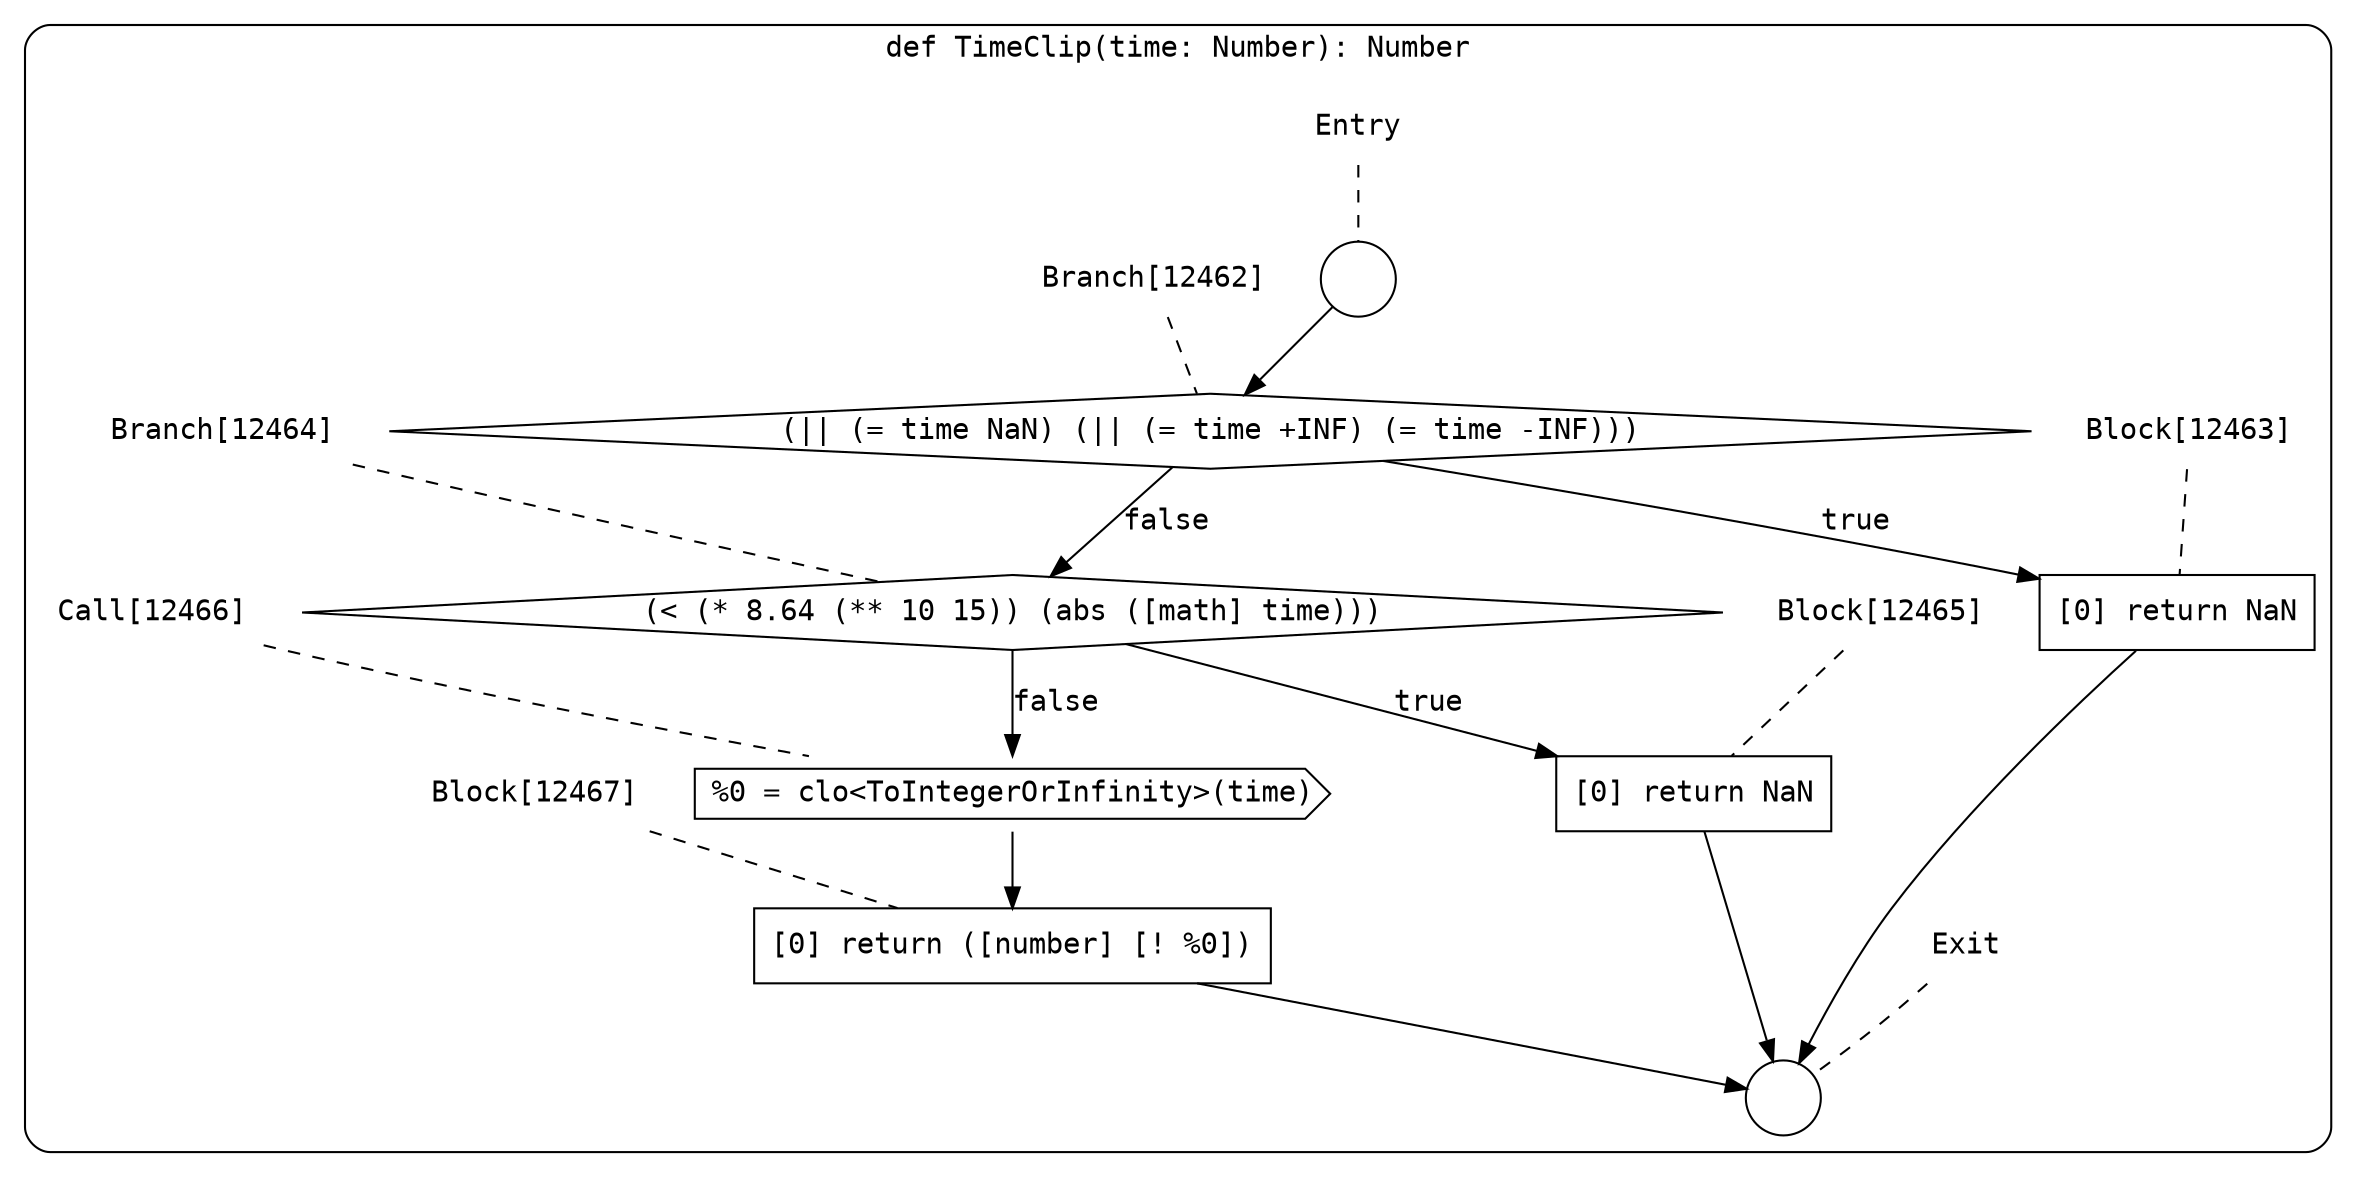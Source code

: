 digraph {
  graph [fontname = "Consolas"]
  node [fontname = "Consolas"]
  edge [fontname = "Consolas"]
  subgraph cluster2115 {
    label = "def TimeClip(time: Number): Number"
    style = rounded
    cluster2115_entry_name [shape=none, label=<<font color="black">Entry</font>>]
    cluster2115_entry_name -> cluster2115_entry [arrowhead=none, color="black", style=dashed]
    cluster2115_entry [shape=circle label=" " color="black" fillcolor="white" style=filled]
    cluster2115_entry -> node12462 [color="black"]
    cluster2115_exit_name [shape=none, label=<<font color="black">Exit</font>>]
    cluster2115_exit_name -> cluster2115_exit [arrowhead=none, color="black", style=dashed]
    cluster2115_exit [shape=circle label=" " color="black" fillcolor="white" style=filled]
    node12462_name [shape=none, label=<<font color="black">Branch[12462]</font>>]
    node12462_name -> node12462 [arrowhead=none, color="black", style=dashed]
    node12462 [shape=diamond, label=<<font color="black">(|| (= time NaN) (|| (= time +INF) (= time -INF)))</font>> color="black" fillcolor="white", style=filled]
    node12462 -> node12463 [label=<<font color="black">true</font>> color="black"]
    node12462 -> node12464 [label=<<font color="black">false</font>> color="black"]
    node12463_name [shape=none, label=<<font color="black">Block[12463]</font>>]
    node12463_name -> node12463 [arrowhead=none, color="black", style=dashed]
    node12463 [shape=box, label=<<font color="black">[0] return NaN<BR ALIGN="LEFT"/></font>> color="black" fillcolor="white", style=filled]
    node12463 -> cluster2115_exit [color="black"]
    node12464_name [shape=none, label=<<font color="black">Branch[12464]</font>>]
    node12464_name -> node12464 [arrowhead=none, color="black", style=dashed]
    node12464 [shape=diamond, label=<<font color="black">(&lt; (* 8.64 (** 10 15)) (abs ([math] time)))</font>> color="black" fillcolor="white", style=filled]
    node12464 -> node12465 [label=<<font color="black">true</font>> color="black"]
    node12464 -> node12466 [label=<<font color="black">false</font>> color="black"]
    node12465_name [shape=none, label=<<font color="black">Block[12465]</font>>]
    node12465_name -> node12465 [arrowhead=none, color="black", style=dashed]
    node12465 [shape=box, label=<<font color="black">[0] return NaN<BR ALIGN="LEFT"/></font>> color="black" fillcolor="white", style=filled]
    node12465 -> cluster2115_exit [color="black"]
    node12466_name [shape=none, label=<<font color="black">Call[12466]</font>>]
    node12466_name -> node12466 [arrowhead=none, color="black", style=dashed]
    node12466 [shape=cds, label=<<font color="black">%0 = clo&lt;ToIntegerOrInfinity&gt;(time)</font>> color="black" fillcolor="white", style=filled]
    node12466 -> node12467 [color="black"]
    node12467_name [shape=none, label=<<font color="black">Block[12467]</font>>]
    node12467_name -> node12467 [arrowhead=none, color="black", style=dashed]
    node12467 [shape=box, label=<<font color="black">[0] return ([number] [! %0])<BR ALIGN="LEFT"/></font>> color="black" fillcolor="white", style=filled]
    node12467 -> cluster2115_exit [color="black"]
  }
}